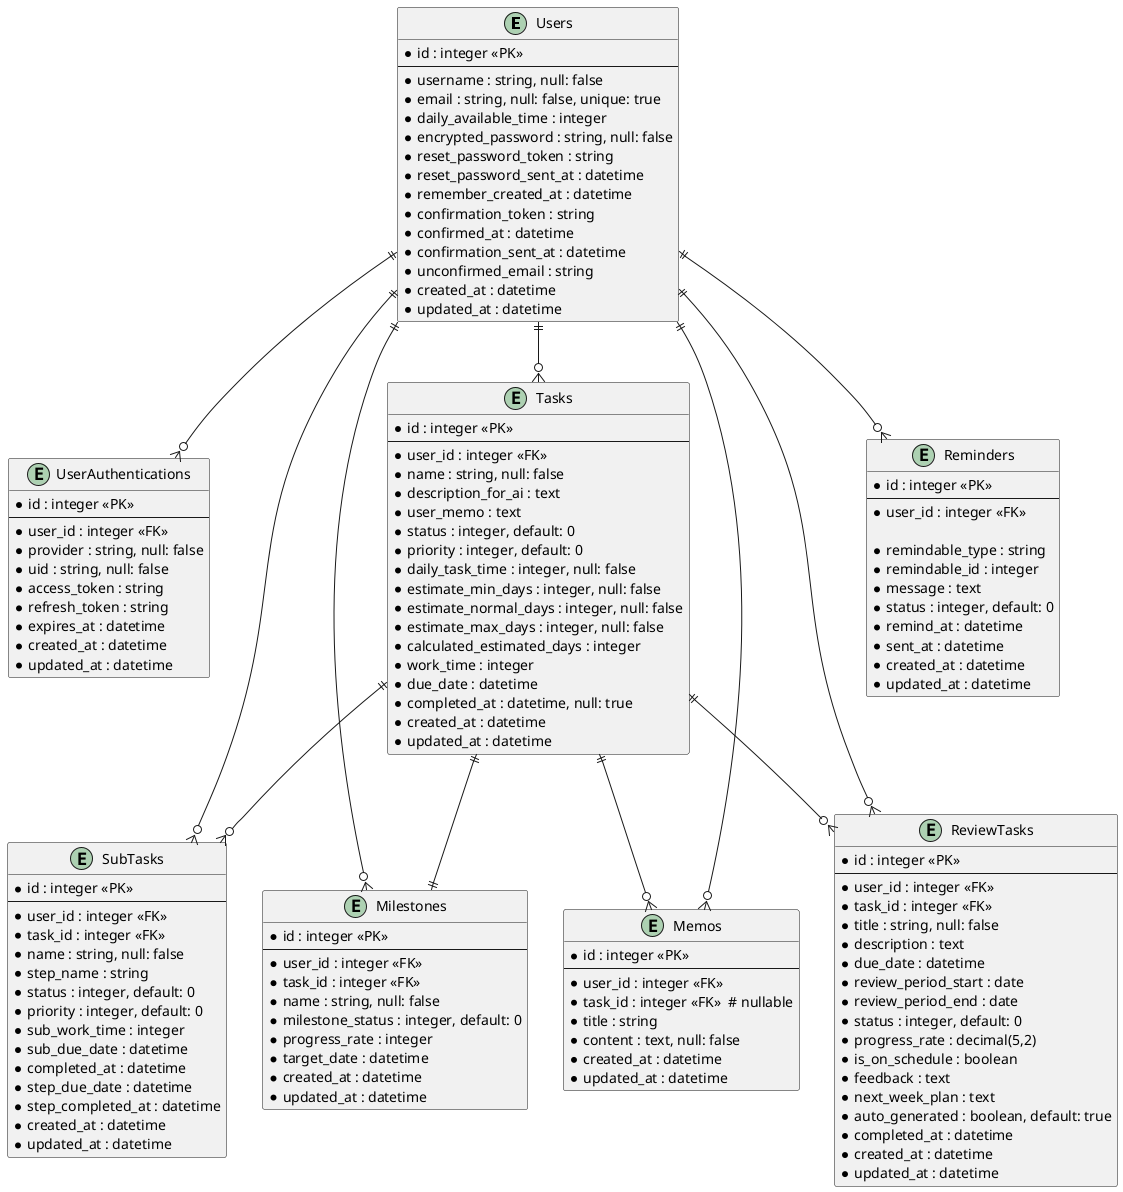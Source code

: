 @startuml
 entity "Users" {
    *id : integer <<PK>>
    --
    *username : string, null: false
    *email : string, null: false, unique: true
    *daily_available_time : integer  /'1日の可処分時間'/
    *encrypted_password : string, null: false
/'devise関連カラムここから'/      
    *reset_password_token : string  /'パスワードリセット時の一意識別トークン'/
    *reset_password_sent_at : datetime  /'パスワードリセットトークンの有効期限管理'/
    *remember_created_at : datetime  /'「ログイン状態を記憶する」機能の管理'/
    *confirmation_token : string  /'メール確認用の一意識別トークン'/
    *confirmed_at : datetime  /'メールアドレス確認が完了した日時を記録'/
    *confirmation_sent_at : datetime  /' 確認メールの送信日時を記録（有効期限管理・重複送信防止）'/
    *unconfirmed_email : string  /'メールアドレス変更時の新しいメールアドレスを一時保存'/
/'devise関連カラムここまで'/  
    *created_at : datetime
    *updated_at : datetime
  }

  entity "UserAuthentications" {
    *id : integer <<PK>>
    --
    *user_id : integer <<FK>>
    *provider : string, null: false   /'認証プロバイダー'/
    *uid : string, null: false   /'ユーザー識別子'/
    *access_token : string   /'外部APIにアクセスするためのトークン'/
    *refresh_token : string   /'access_tokenが期限切れになった時に新しいトークンを取得'/
    *expires_at : datetime   /'認証有効期限'/
    *created_at : datetime
    *updated_at : datetime
  }

  entity "Tasks" {
    *id : integer <<PK>>
    --
    *user_id : integer <<FK>>
    *name : string, null: false
    *description_for_ai : text  /'AI用備考'/
    *user_memo : text
    *status : integer, default: 0   /'進行管理enum用'/
    *priority : integer, default: 0   /'表示優先順位enum用'/
    *daily_task_time : integer, null: false  /'1日のタスク時間'/
    *estimate_min_days : integer, null: false  /'完了見積最短'/
    *estimate_normal_days : integer, null: false  /'完了見積普通'/
    *estimate_max_days : integer, null: false  /'完了見積最大'/
    *calculated_estimated_days : integer  /'算出見積時間'/
    *work_time : integer  /'実際作業時間'/
    *due_date : datetime  /'タスクの締切日'/
    *completed_at : datetime, null: true  /'タスクの完了日'/
    *created_at : datetime
    *updated_at : datetime
  }

  entity "SubTasks" {
    *id : integer <<PK>>
    --
    *user_id : integer <<FK>>
    *task_id : integer <<FK>>
    *name : string, null: false
    *step_name : string
    *status : integer, default: 0   /'進行管理enum用'/
    *priority : integer, default: 0   /'表示順位enum用'/
    *sub_work_time : integer  /'実際作業時間'/
    *sub_due_date : datetime  /'小タスクの締切日'/
    *completed_at : datetime  /'小タスクの完了日'/
    *step_due_date : datetime  /'小タスクのステップの締切日'/
    *step_completed_at : datetime  /'小タスクのステップの完了日'/
    *created_at : datetime
    *updated_at : datetime
  }

  entity "Reminders" {
     *id : integer <<PK>>
    --
    *user_id : integer <<FK>>
　　/'ポリモーフィック関連系カラムここから'/
    *remindable_type : string  /'リマインド対象のモデル名'/
    *remindable_id : integer  /'リマインド対象のID'/
    /'ポリモーフィック関連系カラムここまで'/
    *message : text  /'通知本文'/
    *status : integer, default: 0  /'送信管理enum用'/
    *remind_at : datetime  /'通知日時'/
    *sent_at : datetime  /'送信日時'/
    *created_at : datetime
    *updated_at : datetime
  }

  entity "Milestones" {
    *id : integer <<PK>>
    --
    *user_id : integer <<FK>>
    *task_id : integer <<FK>>
    *name : string, null: false
    *milestone_status : integer, default: 0   /'進行管理enum用'/
    *progress_rate : integer  /'進捗率（%）'/
    *target_date : datetime   /'締切'/
    *created_at : datetime
    *updated_at : datetime
  }

  entity "Memos" {
    *id : integer <<PK>>
    --
    *user_id : integer <<FK>>
    *task_id : integer <<FK>>  # nullable
    *title : string
    *content : text, null: false
    *created_at : datetime
    *updated_at : datetime
  }

  entity "ReviewTasks" {  /'振り返りタスク'/
    *id : integer <<PK>>
    --
    *user_id : integer <<FK>>
    *task_id : integer <<FK>>
    *title : string, null: false
    *description : text
    *due_date : datetime   /'締切'/
    *review_period_start : date  /'レビュー対象期間開始'/
    *review_period_end : date  /'レビュー対象期間終了'/
    *status : integer, default: 0   /'進行管理enum用'/
    *progress_rate : decimal(5,2)  /'進捗率（%）'/
    *is_on_schedule : boolean   /'予定通りか'/
    *feedback : text  /'振り返り内容'/
    *next_week_plan : text  /'来週の計画'/
    *auto_generated : boolean, default: true  /'自動生成フラグ'/ 
    *completed_at : datetime  /'タスクの完了日'/
    *created_at : datetime
    *updated_at : datetime
  }


  Users ||--o{ UserAuthentications
  Users ||--o{ Tasks
  Users ||--o{ SubTasks
  Users ||--o{ Milestones
  Users ||--o{ ReviewTasks
  Users ||--o{ Memos
  Users ||--o{ Reminders
  Tasks ||--o{ SubTasks
  Tasks ||--|| Milestones
  Tasks ||--o{ Memos
  Tasks ||--o{ ReviewTasks
  @enduml
